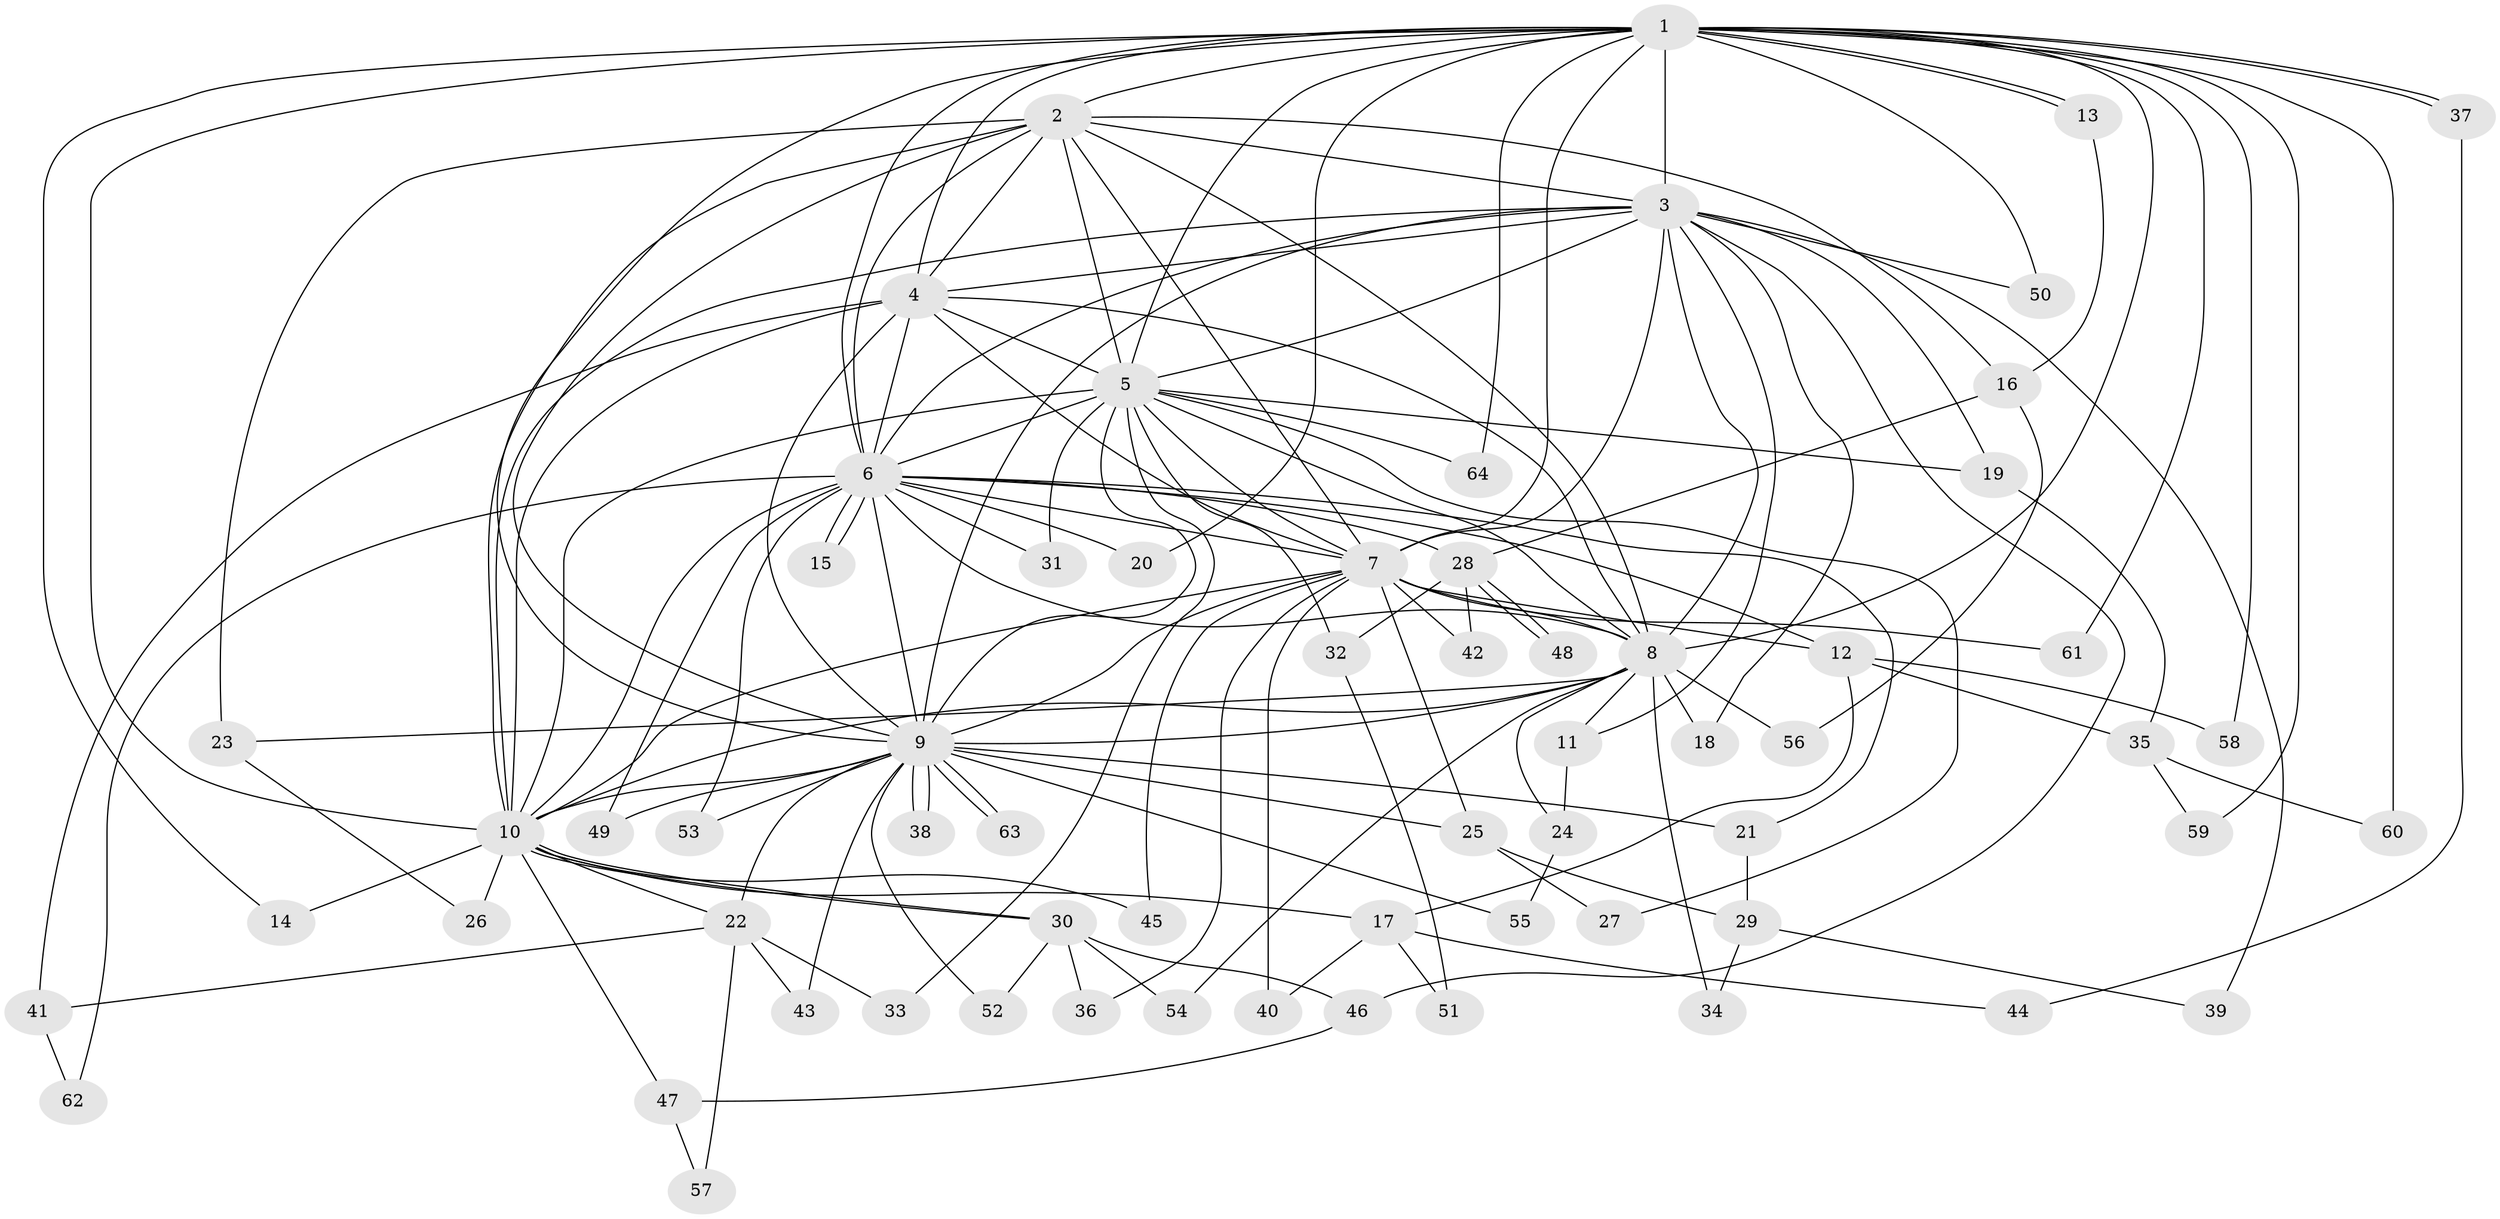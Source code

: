 // Generated by graph-tools (version 1.1) at 2025/34/03/09/25 02:34:56]
// undirected, 64 vertices, 153 edges
graph export_dot {
graph [start="1"]
  node [color=gray90,style=filled];
  1;
  2;
  3;
  4;
  5;
  6;
  7;
  8;
  9;
  10;
  11;
  12;
  13;
  14;
  15;
  16;
  17;
  18;
  19;
  20;
  21;
  22;
  23;
  24;
  25;
  26;
  27;
  28;
  29;
  30;
  31;
  32;
  33;
  34;
  35;
  36;
  37;
  38;
  39;
  40;
  41;
  42;
  43;
  44;
  45;
  46;
  47;
  48;
  49;
  50;
  51;
  52;
  53;
  54;
  55;
  56;
  57;
  58;
  59;
  60;
  61;
  62;
  63;
  64;
  1 -- 2;
  1 -- 3;
  1 -- 4;
  1 -- 5;
  1 -- 6;
  1 -- 7;
  1 -- 8;
  1 -- 9;
  1 -- 10;
  1 -- 13;
  1 -- 13;
  1 -- 14;
  1 -- 20;
  1 -- 37;
  1 -- 37;
  1 -- 50;
  1 -- 58;
  1 -- 59;
  1 -- 60;
  1 -- 61;
  1 -- 64;
  2 -- 3;
  2 -- 4;
  2 -- 5;
  2 -- 6;
  2 -- 7;
  2 -- 8;
  2 -- 9;
  2 -- 10;
  2 -- 16;
  2 -- 23;
  3 -- 4;
  3 -- 5;
  3 -- 6;
  3 -- 7;
  3 -- 8;
  3 -- 9;
  3 -- 10;
  3 -- 11;
  3 -- 18;
  3 -- 19;
  3 -- 39;
  3 -- 46;
  3 -- 50;
  4 -- 5;
  4 -- 6;
  4 -- 7;
  4 -- 8;
  4 -- 9;
  4 -- 10;
  4 -- 41;
  5 -- 6;
  5 -- 7;
  5 -- 8;
  5 -- 9;
  5 -- 10;
  5 -- 19;
  5 -- 27;
  5 -- 31;
  5 -- 32;
  5 -- 33;
  5 -- 64;
  6 -- 7;
  6 -- 8;
  6 -- 9;
  6 -- 10;
  6 -- 12;
  6 -- 15;
  6 -- 15;
  6 -- 20;
  6 -- 21;
  6 -- 28;
  6 -- 31;
  6 -- 49;
  6 -- 53;
  6 -- 62;
  7 -- 8;
  7 -- 9;
  7 -- 10;
  7 -- 12;
  7 -- 25;
  7 -- 36;
  7 -- 40;
  7 -- 42;
  7 -- 45;
  7 -- 61;
  8 -- 9;
  8 -- 10;
  8 -- 11;
  8 -- 18;
  8 -- 23;
  8 -- 24;
  8 -- 34;
  8 -- 54;
  8 -- 56;
  9 -- 10;
  9 -- 21;
  9 -- 22;
  9 -- 25;
  9 -- 38;
  9 -- 38;
  9 -- 43;
  9 -- 49;
  9 -- 52;
  9 -- 53;
  9 -- 55;
  9 -- 63;
  9 -- 63;
  10 -- 14;
  10 -- 17;
  10 -- 22;
  10 -- 26;
  10 -- 30;
  10 -- 30;
  10 -- 45;
  10 -- 47;
  11 -- 24;
  12 -- 17;
  12 -- 35;
  12 -- 58;
  13 -- 16;
  16 -- 28;
  16 -- 56;
  17 -- 40;
  17 -- 44;
  17 -- 51;
  19 -- 35;
  21 -- 29;
  22 -- 33;
  22 -- 41;
  22 -- 43;
  22 -- 57;
  23 -- 26;
  24 -- 55;
  25 -- 27;
  25 -- 29;
  28 -- 32;
  28 -- 42;
  28 -- 48;
  28 -- 48;
  29 -- 34;
  29 -- 39;
  30 -- 36;
  30 -- 46;
  30 -- 52;
  30 -- 54;
  32 -- 51;
  35 -- 59;
  35 -- 60;
  37 -- 44;
  41 -- 62;
  46 -- 47;
  47 -- 57;
}
